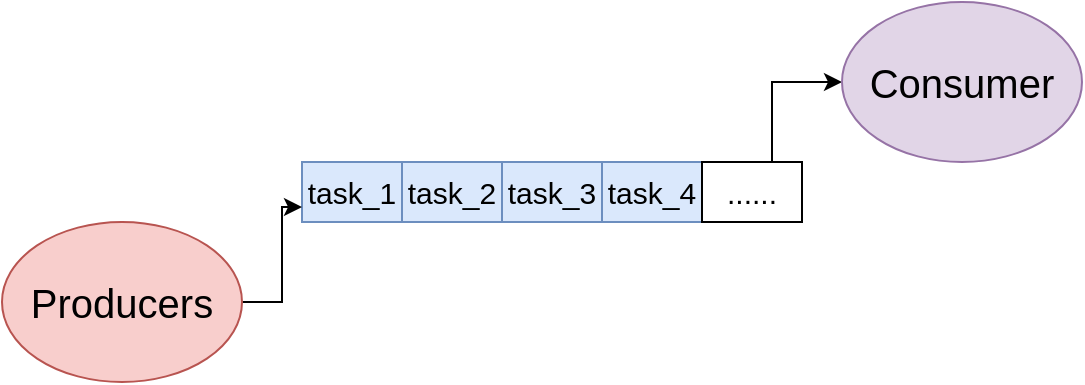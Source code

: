 <mxfile version="12.9.14" type="github">
  <diagram id="S6LI9StMFkd21MzL2mN_" name="Page-1">
    <mxGraphModel dx="1422" dy="794" grid="1" gridSize="10" guides="1" tooltips="1" connect="1" arrows="1" fold="1" page="1" pageScale="1" pageWidth="827" pageHeight="1169" math="0" shadow="0">
      <root>
        <mxCell id="0" />
        <mxCell id="1" parent="0" />
        <mxCell id="KhIAMO5e6MCRR7NnzR1D-6" value="task_1" style="rounded=0;whiteSpace=wrap;html=1;fillColor=#dae8fc;strokeColor=#6c8ebf;fontSize=15;" vertex="1" parent="1">
          <mxGeometry x="270" y="190" width="50" height="30" as="geometry" />
        </mxCell>
        <mxCell id="KhIAMO5e6MCRR7NnzR1D-10" value="task_2" style="rounded=0;whiteSpace=wrap;html=1;fillColor=#dae8fc;strokeColor=#6c8ebf;fontSize=15;" vertex="1" parent="1">
          <mxGeometry x="320" y="190" width="50" height="30" as="geometry" />
        </mxCell>
        <mxCell id="KhIAMO5e6MCRR7NnzR1D-11" value="task_3" style="rounded=0;whiteSpace=wrap;html=1;fillColor=#dae8fc;strokeColor=#6c8ebf;fontSize=15;" vertex="1" parent="1">
          <mxGeometry x="370" y="190" width="50" height="30" as="geometry" />
        </mxCell>
        <mxCell id="KhIAMO5e6MCRR7NnzR1D-24" style="edgeStyle=orthogonalEdgeStyle;rounded=0;orthogonalLoop=1;jettySize=auto;html=1;fontSize=20;" edge="1" parent="1" source="KhIAMO5e6MCRR7NnzR1D-12" target="KhIAMO5e6MCRR7NnzR1D-20">
          <mxGeometry relative="1" as="geometry" />
        </mxCell>
        <mxCell id="KhIAMO5e6MCRR7NnzR1D-12" value="task_4" style="rounded=0;whiteSpace=wrap;html=1;fillColor=#dae8fc;strokeColor=#6c8ebf;fontSize=15;" vertex="1" parent="1">
          <mxGeometry x="420" y="190" width="50" height="30" as="geometry" />
        </mxCell>
        <mxCell id="KhIAMO5e6MCRR7NnzR1D-13" value="......" style="rounded=0;whiteSpace=wrap;html=1;fontSize=15;" vertex="1" parent="1">
          <mxGeometry x="470" y="190" width="50" height="30" as="geometry" />
        </mxCell>
        <mxCell id="KhIAMO5e6MCRR7NnzR1D-14" value="task_3" style="rounded=0;whiteSpace=wrap;html=1;fillColor=#dae8fc;strokeColor=#6c8ebf;fontSize=15;" vertex="1" parent="1">
          <mxGeometry x="370" y="190" width="50" height="30" as="geometry" />
        </mxCell>
        <mxCell id="KhIAMO5e6MCRR7NnzR1D-15" value="task_3" style="rounded=0;whiteSpace=wrap;html=1;fillColor=#dae8fc;strokeColor=#6c8ebf;fontSize=15;" vertex="1" parent="1">
          <mxGeometry x="370" y="190" width="50" height="30" as="geometry" />
        </mxCell>
        <mxCell id="KhIAMO5e6MCRR7NnzR1D-23" style="edgeStyle=orthogonalEdgeStyle;rounded=0;orthogonalLoop=1;jettySize=auto;html=1;entryX=0;entryY=0.75;entryDx=0;entryDy=0;fontSize=20;" edge="1" parent="1" source="KhIAMO5e6MCRR7NnzR1D-17" target="KhIAMO5e6MCRR7NnzR1D-6">
          <mxGeometry relative="1" as="geometry" />
        </mxCell>
        <mxCell id="KhIAMO5e6MCRR7NnzR1D-17" value="Producers" style="ellipse;whiteSpace=wrap;html=1;fontSize=20;fillColor=#f8cecc;strokeColor=#b85450;" vertex="1" parent="1">
          <mxGeometry x="120" y="220" width="120" height="80" as="geometry" />
        </mxCell>
        <mxCell id="KhIAMO5e6MCRR7NnzR1D-20" value="Consumer" style="ellipse;whiteSpace=wrap;html=1;fontSize=20;fillColor=#e1d5e7;strokeColor=#9673a6;" vertex="1" parent="1">
          <mxGeometry x="540" y="110" width="120" height="80" as="geometry" />
        </mxCell>
      </root>
    </mxGraphModel>
  </diagram>
</mxfile>
